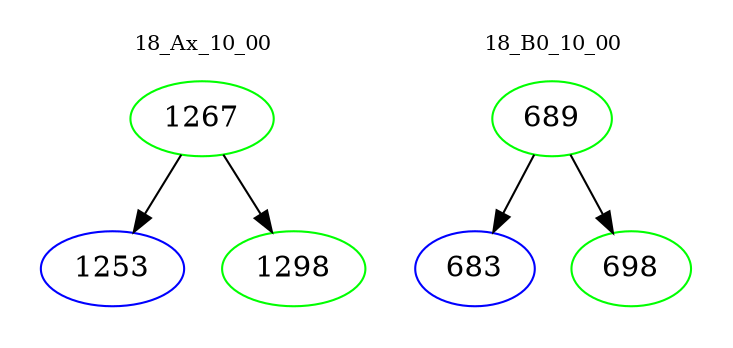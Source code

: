digraph{
subgraph cluster_0 {
color = white
label = "18_Ax_10_00";
fontsize=10;
T0_1267 [label="1267", color="green"]
T0_1267 -> T0_1253 [color="black"]
T0_1253 [label="1253", color="blue"]
T0_1267 -> T0_1298 [color="black"]
T0_1298 [label="1298", color="green"]
}
subgraph cluster_1 {
color = white
label = "18_B0_10_00";
fontsize=10;
T1_689 [label="689", color="green"]
T1_689 -> T1_683 [color="black"]
T1_683 [label="683", color="blue"]
T1_689 -> T1_698 [color="black"]
T1_698 [label="698", color="green"]
}
}

